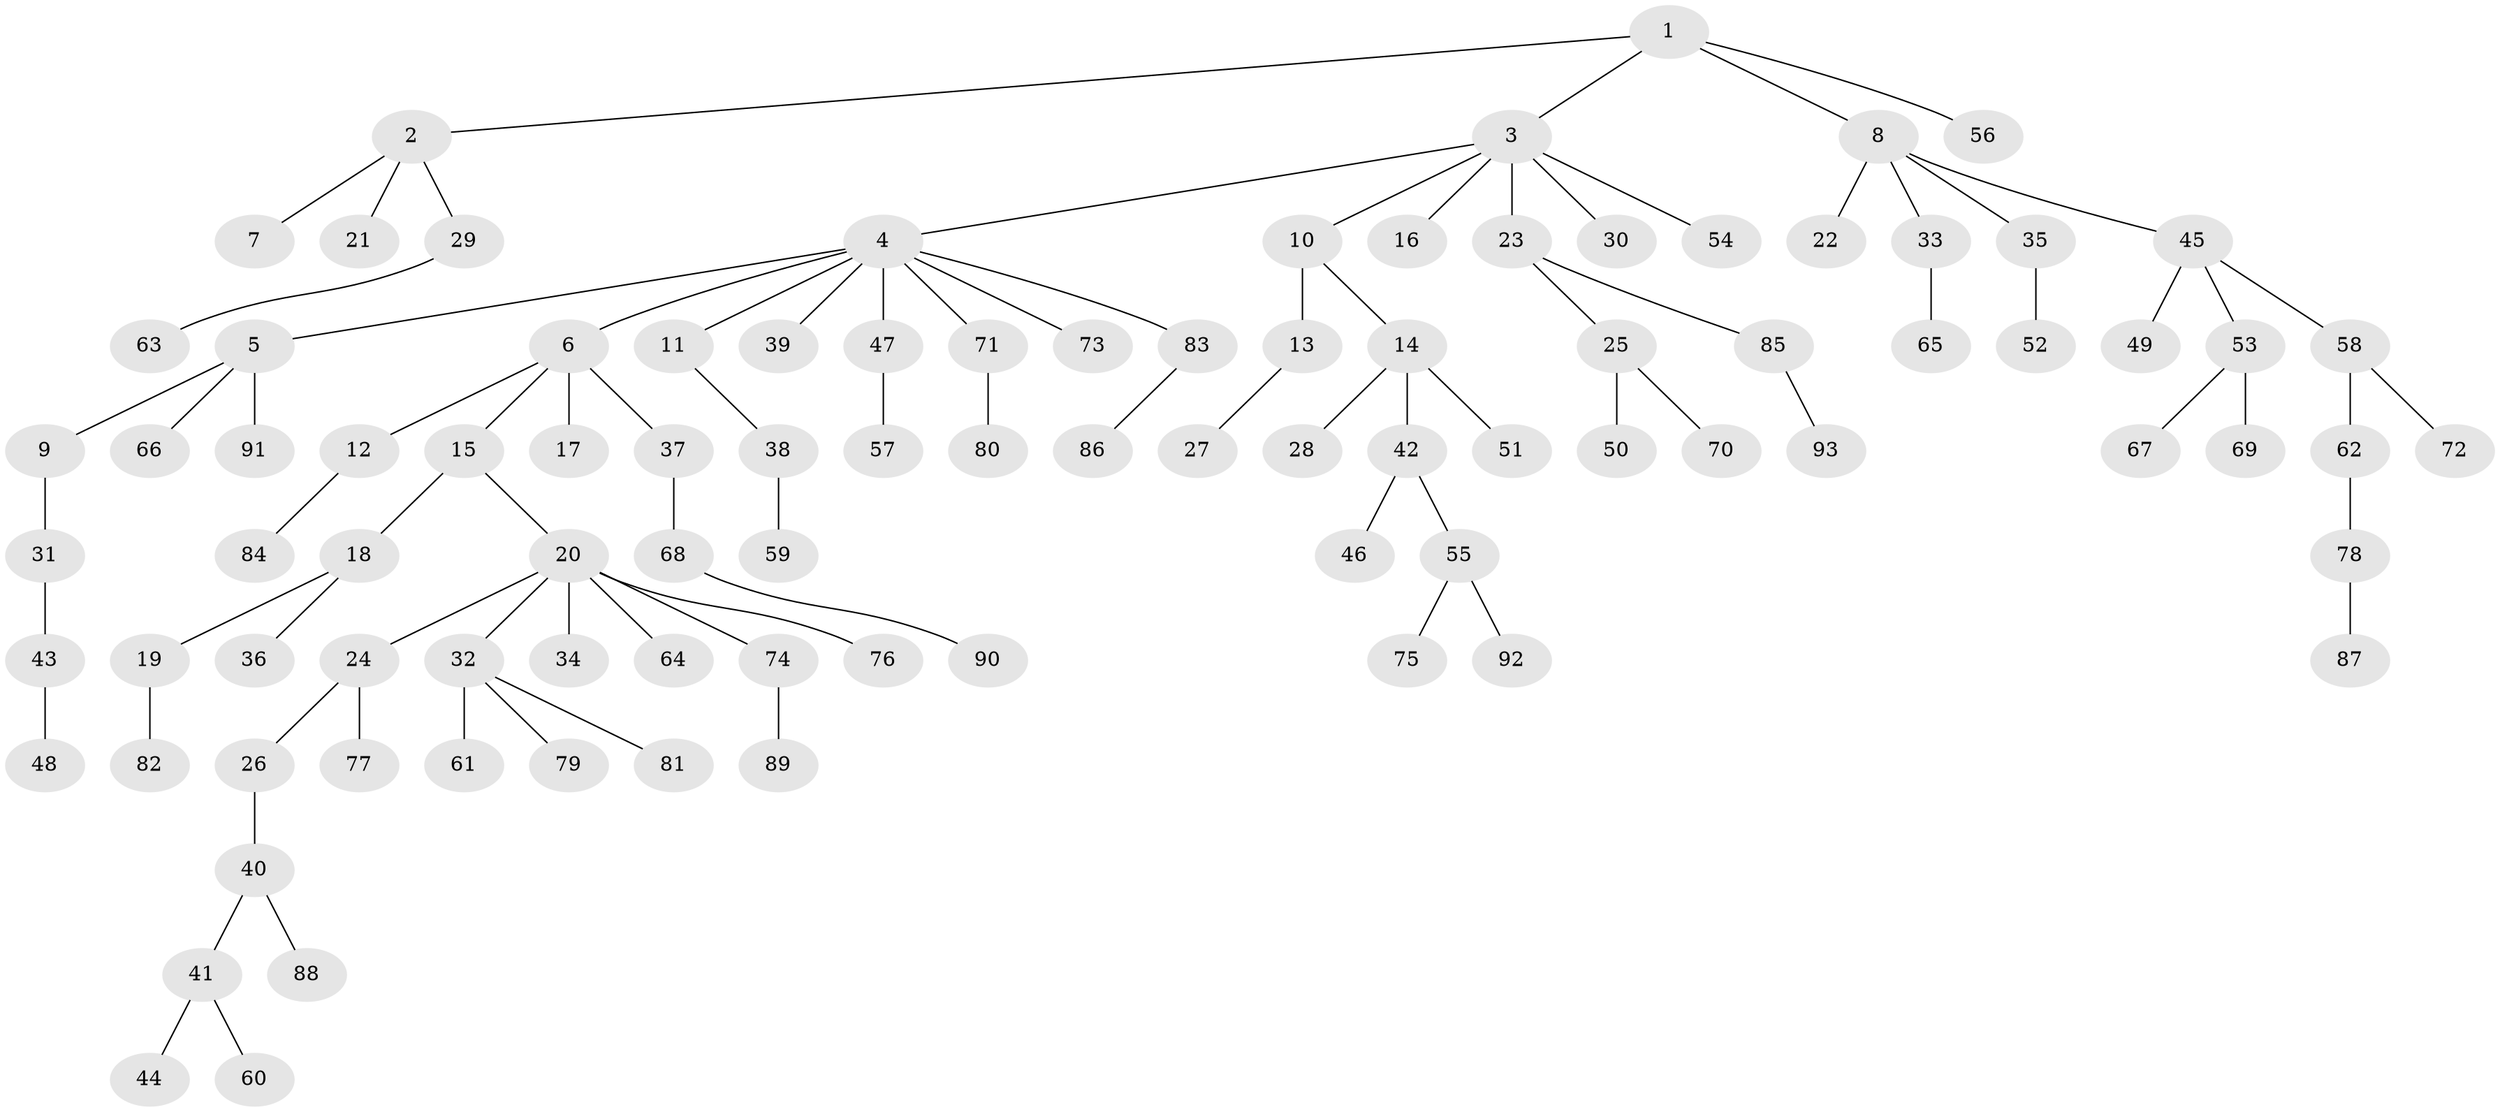 // Generated by graph-tools (version 1.1) at 2025/53/03/09/25 04:53:48]
// undirected, 93 vertices, 92 edges
graph export_dot {
graph [start="1"]
  node [color=gray90,style=filled];
  1;
  2;
  3;
  4;
  5;
  6;
  7;
  8;
  9;
  10;
  11;
  12;
  13;
  14;
  15;
  16;
  17;
  18;
  19;
  20;
  21;
  22;
  23;
  24;
  25;
  26;
  27;
  28;
  29;
  30;
  31;
  32;
  33;
  34;
  35;
  36;
  37;
  38;
  39;
  40;
  41;
  42;
  43;
  44;
  45;
  46;
  47;
  48;
  49;
  50;
  51;
  52;
  53;
  54;
  55;
  56;
  57;
  58;
  59;
  60;
  61;
  62;
  63;
  64;
  65;
  66;
  67;
  68;
  69;
  70;
  71;
  72;
  73;
  74;
  75;
  76;
  77;
  78;
  79;
  80;
  81;
  82;
  83;
  84;
  85;
  86;
  87;
  88;
  89;
  90;
  91;
  92;
  93;
  1 -- 2;
  1 -- 3;
  1 -- 8;
  1 -- 56;
  2 -- 7;
  2 -- 21;
  2 -- 29;
  3 -- 4;
  3 -- 10;
  3 -- 16;
  3 -- 23;
  3 -- 30;
  3 -- 54;
  4 -- 5;
  4 -- 6;
  4 -- 11;
  4 -- 39;
  4 -- 47;
  4 -- 71;
  4 -- 73;
  4 -- 83;
  5 -- 9;
  5 -- 66;
  5 -- 91;
  6 -- 12;
  6 -- 15;
  6 -- 17;
  6 -- 37;
  8 -- 22;
  8 -- 33;
  8 -- 35;
  8 -- 45;
  9 -- 31;
  10 -- 13;
  10 -- 14;
  11 -- 38;
  12 -- 84;
  13 -- 27;
  14 -- 28;
  14 -- 42;
  14 -- 51;
  15 -- 18;
  15 -- 20;
  18 -- 19;
  18 -- 36;
  19 -- 82;
  20 -- 24;
  20 -- 32;
  20 -- 34;
  20 -- 64;
  20 -- 74;
  20 -- 76;
  23 -- 25;
  23 -- 85;
  24 -- 26;
  24 -- 77;
  25 -- 50;
  25 -- 70;
  26 -- 40;
  29 -- 63;
  31 -- 43;
  32 -- 61;
  32 -- 79;
  32 -- 81;
  33 -- 65;
  35 -- 52;
  37 -- 68;
  38 -- 59;
  40 -- 41;
  40 -- 88;
  41 -- 44;
  41 -- 60;
  42 -- 46;
  42 -- 55;
  43 -- 48;
  45 -- 49;
  45 -- 53;
  45 -- 58;
  47 -- 57;
  53 -- 67;
  53 -- 69;
  55 -- 75;
  55 -- 92;
  58 -- 62;
  58 -- 72;
  62 -- 78;
  68 -- 90;
  71 -- 80;
  74 -- 89;
  78 -- 87;
  83 -- 86;
  85 -- 93;
}
